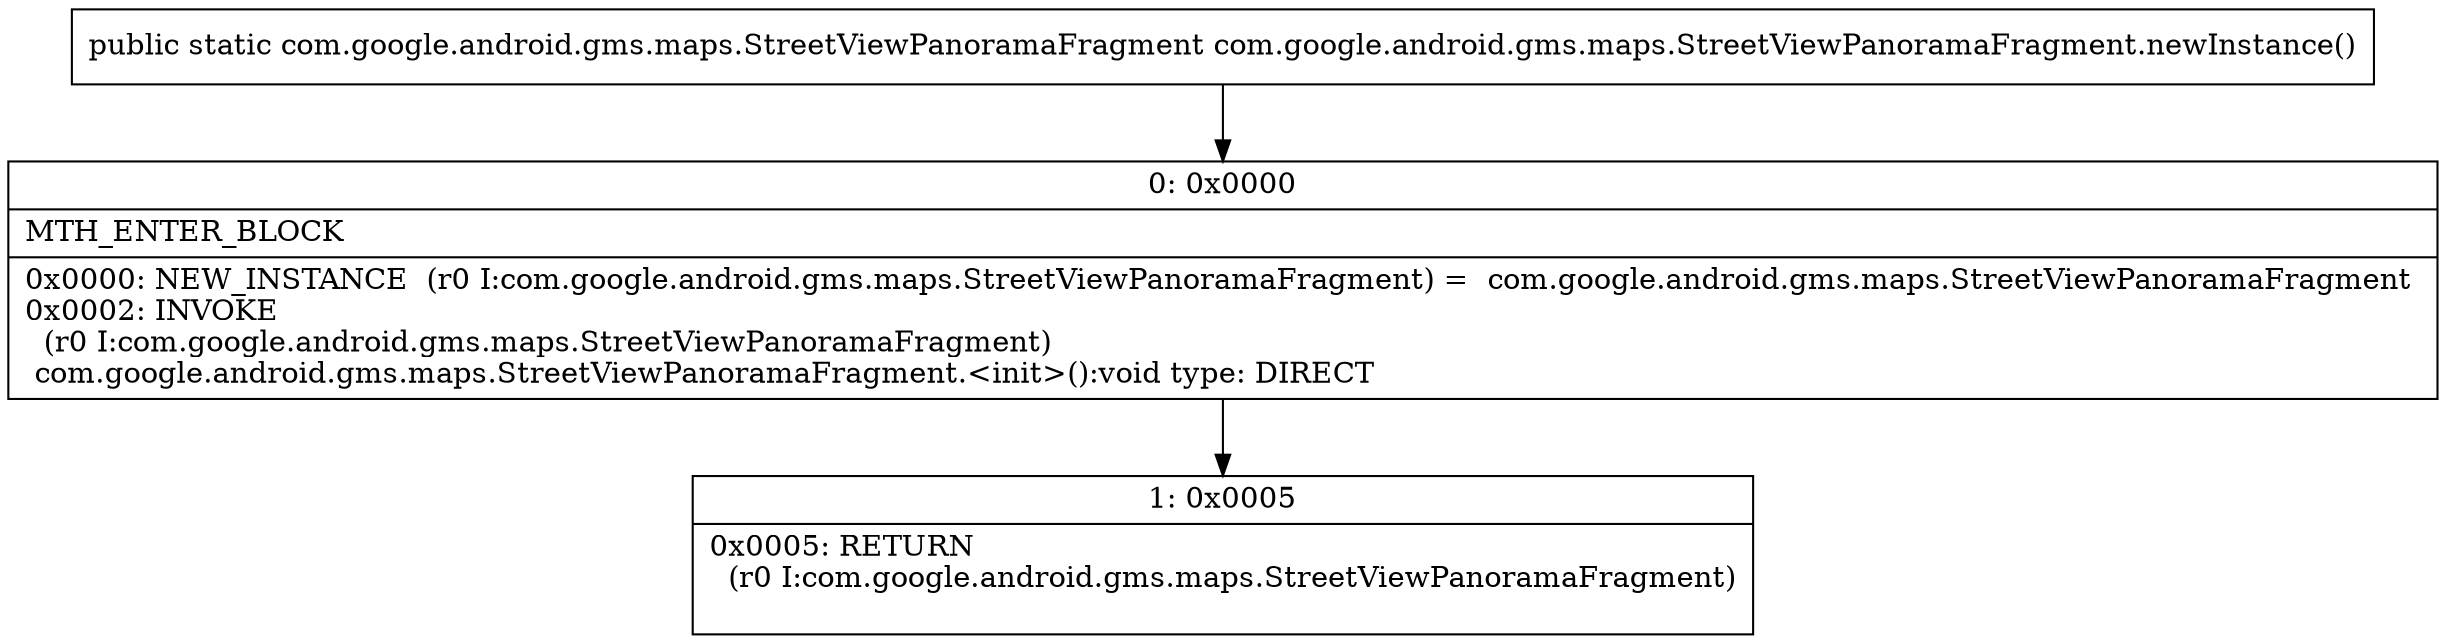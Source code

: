 digraph "CFG forcom.google.android.gms.maps.StreetViewPanoramaFragment.newInstance()Lcom\/google\/android\/gms\/maps\/StreetViewPanoramaFragment;" {
Node_0 [shape=record,label="{0\:\ 0x0000|MTH_ENTER_BLOCK\l|0x0000: NEW_INSTANCE  (r0 I:com.google.android.gms.maps.StreetViewPanoramaFragment) =  com.google.android.gms.maps.StreetViewPanoramaFragment \l0x0002: INVOKE  \l  (r0 I:com.google.android.gms.maps.StreetViewPanoramaFragment)\l com.google.android.gms.maps.StreetViewPanoramaFragment.\<init\>():void type: DIRECT \l}"];
Node_1 [shape=record,label="{1\:\ 0x0005|0x0005: RETURN  \l  (r0 I:com.google.android.gms.maps.StreetViewPanoramaFragment)\l \l}"];
MethodNode[shape=record,label="{public static com.google.android.gms.maps.StreetViewPanoramaFragment com.google.android.gms.maps.StreetViewPanoramaFragment.newInstance() }"];
MethodNode -> Node_0;
Node_0 -> Node_1;
}

